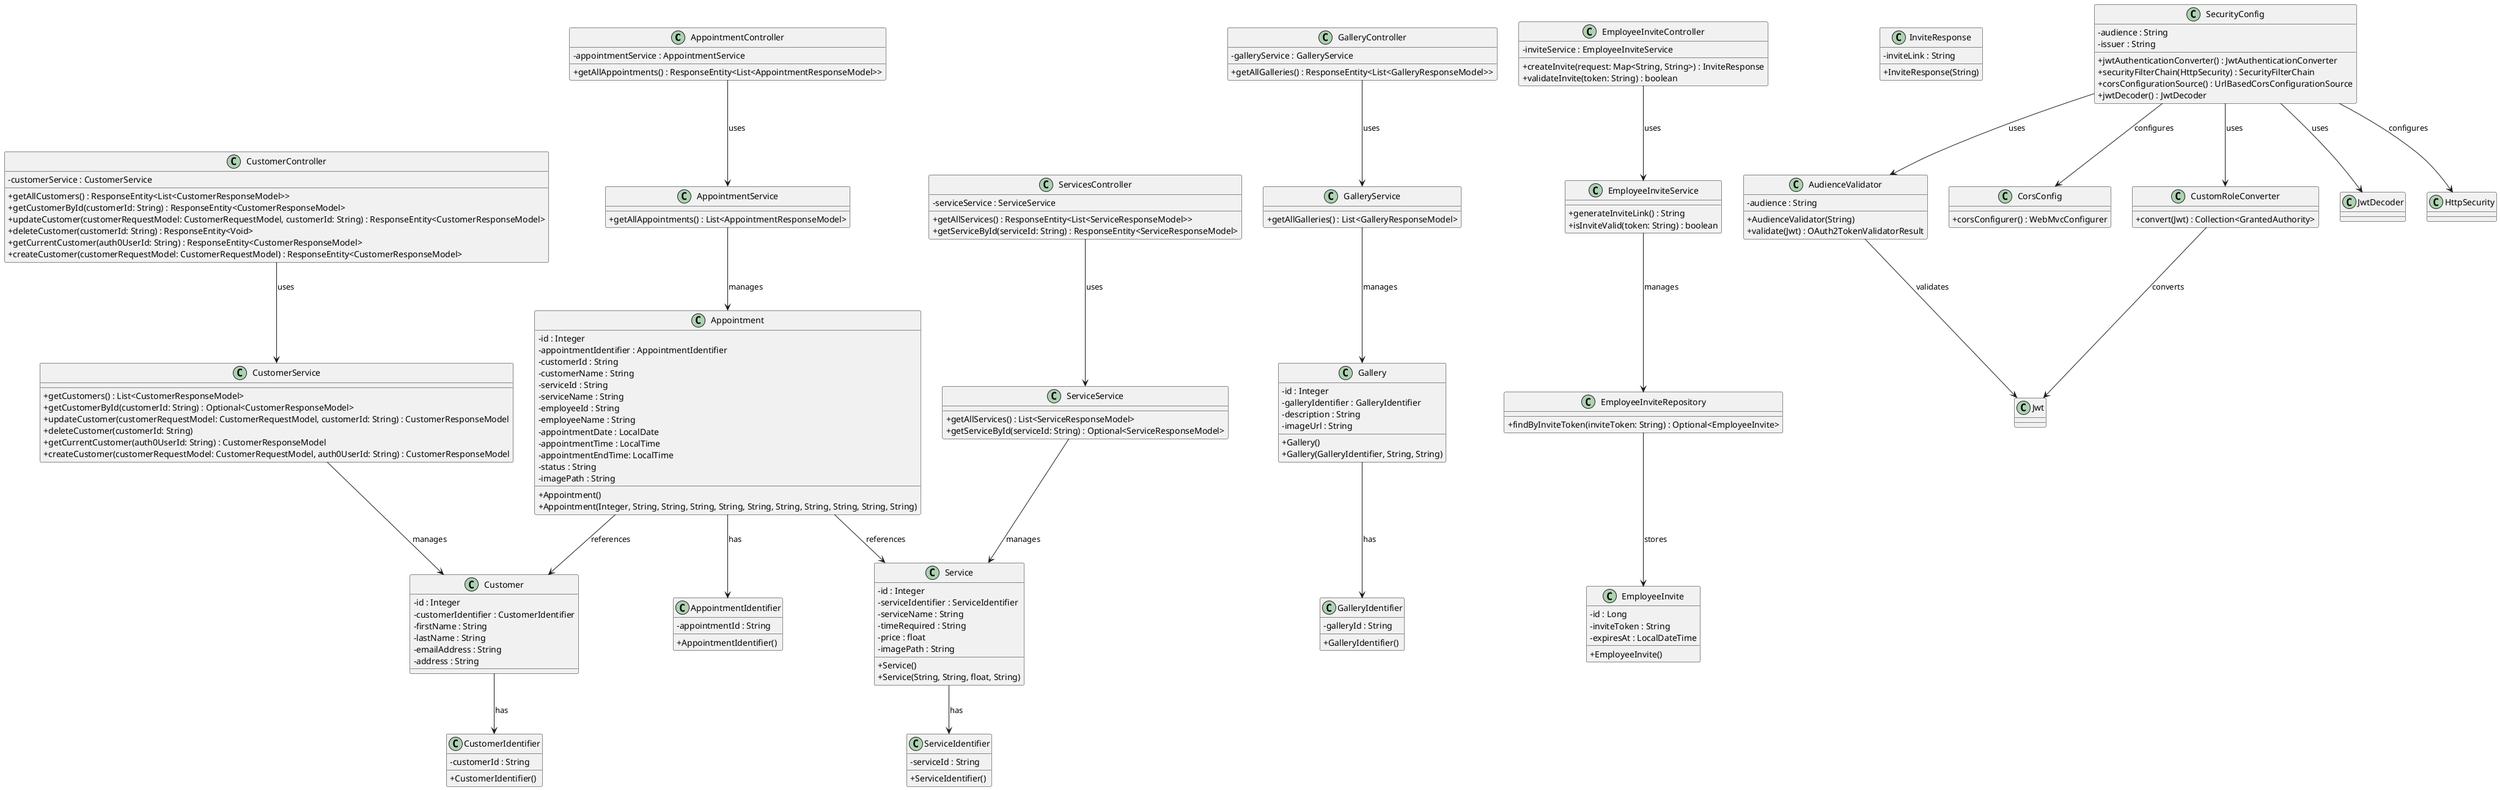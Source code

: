 @startuml
skinparam classAttributeIconSize 0

' ------------------------ CONTROLLERS ------------------------
class AppointmentController {
    - appointmentService : AppointmentService
    + getAllAppointments() : ResponseEntity<List<AppointmentResponseModel>>
}

class ServicesController {
    - serviceService : ServiceService
    + getAllServices() : ResponseEntity<List<ServiceResponseModel>>
    + getServiceById(serviceId: String) : ResponseEntity<ServiceResponseModel>
}

class GalleryController {
    - galleryService : GalleryService
    + getAllGalleries() : ResponseEntity<List<GalleryResponseModel>>
}

class CustomerController {
    - customerService : CustomerService
    + getAllCustomers() : ResponseEntity<List<CustomerResponseModel>>
    + getCustomerById(customerId: String) : ResponseEntity<CustomerResponseModel>
    + updateCustomer(customerRequestModel: CustomerRequestModel, customerId: String) : ResponseEntity<CustomerResponseModel>
    + deleteCustomer(customerId: String) : ResponseEntity<Void>
    + getCurrentCustomer(auth0UserId: String) : ResponseEntity<CustomerResponseModel>
    + createCustomer(customerRequestModel: CustomerRequestModel) : ResponseEntity<CustomerResponseModel>
}

class EmployeeInviteController {
    - inviteService : EmployeeInviteService
    + createInvite(request: Map<String, String>) : InviteResponse
    + validateInvite(token: String) : boolean
}

' ------------------------ SERVICES ------------------------
class AppointmentService {
    + getAllAppointments() : List<AppointmentResponseModel>
}

class ServiceService {
    + getAllServices() : List<ServiceResponseModel>
    + getServiceById(serviceId: String) : Optional<ServiceResponseModel>
}

class GalleryService {
    + getAllGalleries() : List<GalleryResponseModel>
}

class CustomerService {
    + getCustomers() : List<CustomerResponseModel>
    + getCustomerById(customerId: String) : Optional<CustomerResponseModel>
    + updateCustomer(customerRequestModel: CustomerRequestModel, customerId: String) : CustomerResponseModel
    + deleteCustomer(customerId: String)
    + getCurrentCustomer(auth0UserId: String) : CustomerResponseModel
    + createCustomer(customerRequestModel: CustomerRequestModel, auth0UserId: String) : CustomerResponseModel
}

class EmployeeInviteService {
    + generateInviteLink() : String
    + isInviteValid(token: String) : boolean
}

' ------------------------ DATA LAYER ------------------------
class Appointment {
    - id : Integer
    - appointmentIdentifier : AppointmentIdentifier
    - customerId : String
    - customerName : String
    - serviceId : String
    - serviceName : String
    - employeeId : String
    - employeeName : String
    - appointmentDate : LocalDate
    - appointmentTime : LocalTime
    - appointmentEndTime: LocalTime
    - status : String
    - imagePath : String
    + Appointment()
    + Appointment(Integer, String, String, String, String, String, String, String, String, String, String)
}

class AppointmentIdentifier {
    - appointmentId : String
    + AppointmentIdentifier()
}

class Service {
    - id : Integer
    - serviceIdentifier : ServiceIdentifier
    - serviceName : String
    - timeRequired : String
    - price : float
    - imagePath : String
    + Service()
    + Service(String, String, float, String)
}

class ServiceIdentifier {
    - serviceId : String
    + ServiceIdentifier()
}

class Gallery {
    - id : Integer
    - galleryIdentifier : GalleryIdentifier
    - description : String
    - imageUrl : String
    + Gallery()
    + Gallery(GalleryIdentifier, String, String)
}

class GalleryIdentifier {
    - galleryId : String
    + GalleryIdentifier()
}

class Customer {
    - id : Integer
    - customerIdentifier : CustomerIdentifier
    - firstName : String
    - lastName : String
    - emailAddress : String
    - address : String
}

class CustomerIdentifier {
    - customerId : String
    + CustomerIdentifier()
}

class EmployeeInvite {
    - id : Long
    - inviteToken : String
    - expiresAt : LocalDateTime
    + EmployeeInvite()
}

class InviteResponse {
    - inviteLink : String
    + InviteResponse(String)
}

class EmployeeInviteRepository {
    + findByInviteToken(inviteToken: String) : Optional<EmployeeInvite>
}

' ------------------------ AUTHENTICATION SUBDOMAIN ------------------------
class AudienceValidator {
    - audience : String
    + AudienceValidator(String)
    + validate(Jwt) : OAuth2TokenValidatorResult
}

class CorsConfig {
    + corsConfigurer() : WebMvcConfigurer
}

class CustomRoleConverter {
    + convert(Jwt) : Collection<GrantedAuthority>
}

class SecurityConfig {
    - audience : String
    - issuer : String
    + jwtAuthenticationConverter() : JwtAuthenticationConverter
    + securityFilterChain(HttpSecurity) : SecurityFilterChain
    + corsConfigurationSource() : UrlBasedCorsConfigurationSource
    + jwtDecoder() : JwtDecoder
}

' ------------------------ RELATIONSHIPS ------------------------
AppointmentController --> AppointmentService : "uses"
AppointmentService --> Appointment : "manages"
Appointment --> AppointmentIdentifier : "has"
Appointment --> Service : "references"
Appointment --> Customer : "references"

ServicesController --> ServiceService : "uses"
ServiceService --> Service : "manages"
Service --> ServiceIdentifier : "has"

GalleryController --> GalleryService : "uses"
GalleryService --> Gallery : "manages"
Gallery --> GalleryIdentifier : "has"

CustomerController --> CustomerService : "uses"
CustomerService --> Customer : "manages"
Customer --> CustomerIdentifier : "has"

EmployeeInviteController --> EmployeeInviteService : "uses"
EmployeeInviteService --> EmployeeInviteRepository : "manages"
EmployeeInviteRepository --> EmployeeInvite : "stores"

SecurityConfig --> AudienceValidator : "uses"
SecurityConfig --> CustomRoleConverter : "uses"
SecurityConfig --> CorsConfig : "configures"
AudienceValidator --> Jwt : "validates"
CustomRoleConverter --> Jwt : "converts"
SecurityConfig --> JwtDecoder : "uses"
SecurityConfig --> HttpSecurity : "configures"

@enduml